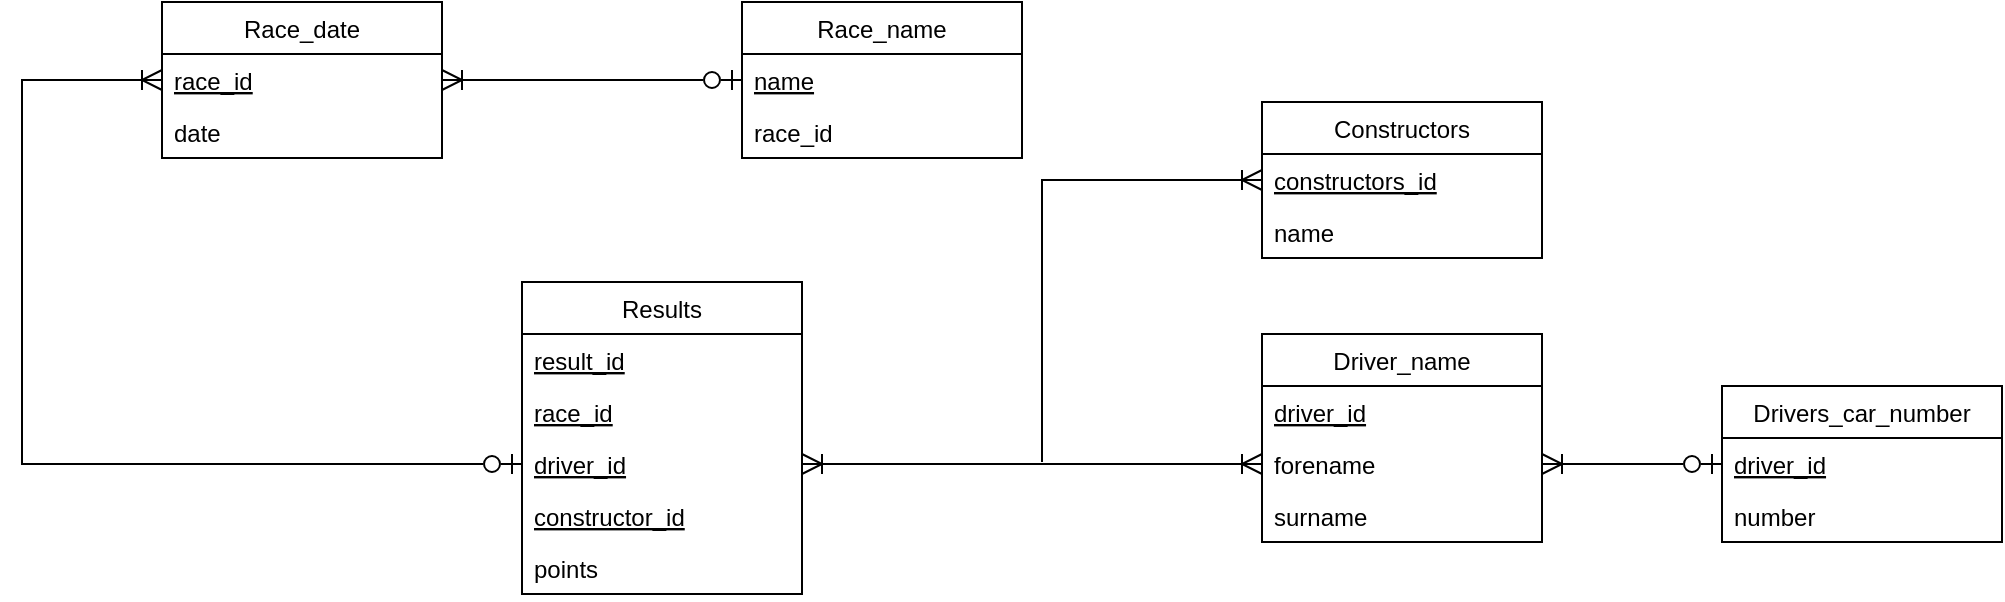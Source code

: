 <mxfile version="15.7.3" type="device"><diagram id="_eaC49zcLxExNcz4mLtN" name="Page-1"><mxGraphModel dx="1038" dy="579" grid="1" gridSize="10" guides="1" tooltips="1" connect="1" arrows="1" fold="1" page="1" pageScale="1" pageWidth="827" pageHeight="1169" math="0" shadow="0"><root><mxCell id="0"/><mxCell id="1" parent="0"/><mxCell id="nhxfYdhnIwEq3EwMMDsa-1" value="Driver_name" style="swimlane;fontStyle=0;childLayout=stackLayout;horizontal=1;startSize=26;fillColor=none;horizontalStack=0;resizeParent=1;resizeParentMax=0;resizeLast=0;collapsible=1;marginBottom=0;" vertex="1" parent="1"><mxGeometry x="980" y="186" width="140" height="104" as="geometry"/></mxCell><mxCell id="nhxfYdhnIwEq3EwMMDsa-2" value="driver_id" style="text;strokeColor=none;fillColor=none;align=left;verticalAlign=top;spacingLeft=4;spacingRight=4;overflow=hidden;rotatable=0;points=[[0,0.5],[1,0.5]];portConstraint=eastwest;fontStyle=4" vertex="1" parent="nhxfYdhnIwEq3EwMMDsa-1"><mxGeometry y="26" width="140" height="26" as="geometry"/></mxCell><mxCell id="nhxfYdhnIwEq3EwMMDsa-3" value="forename " style="text;strokeColor=none;fillColor=none;align=left;verticalAlign=top;spacingLeft=4;spacingRight=4;overflow=hidden;rotatable=0;points=[[0,0.5],[1,0.5]];portConstraint=eastwest;" vertex="1" parent="nhxfYdhnIwEq3EwMMDsa-1"><mxGeometry y="52" width="140" height="26" as="geometry"/></mxCell><mxCell id="nhxfYdhnIwEq3EwMMDsa-4" value="surname&#10;" style="text;strokeColor=none;fillColor=none;align=left;verticalAlign=top;spacingLeft=4;spacingRight=4;overflow=hidden;rotatable=0;points=[[0,0.5],[1,0.5]];portConstraint=eastwest;" vertex="1" parent="nhxfYdhnIwEq3EwMMDsa-1"><mxGeometry y="78" width="140" height="26" as="geometry"/></mxCell><mxCell id="nhxfYdhnIwEq3EwMMDsa-5" value="Results" style="swimlane;fontStyle=0;childLayout=stackLayout;horizontal=1;startSize=26;fillColor=none;horizontalStack=0;resizeParent=1;resizeParentMax=0;resizeLast=0;collapsible=1;marginBottom=0;" vertex="1" parent="1"><mxGeometry x="610" y="160" width="140" height="156" as="geometry"/></mxCell><mxCell id="nhxfYdhnIwEq3EwMMDsa-7" value="result_id" style="text;strokeColor=none;fillColor=none;align=left;verticalAlign=top;spacingLeft=4;spacingRight=4;overflow=hidden;rotatable=0;points=[[0,0.5],[1,0.5]];portConstraint=eastwest;fontStyle=4" vertex="1" parent="nhxfYdhnIwEq3EwMMDsa-5"><mxGeometry y="26" width="140" height="26" as="geometry"/></mxCell><mxCell id="nhxfYdhnIwEq3EwMMDsa-8" value="race_id" style="text;strokeColor=none;fillColor=none;align=left;verticalAlign=top;spacingLeft=4;spacingRight=4;overflow=hidden;rotatable=0;points=[[0,0.5],[1,0.5]];portConstraint=eastwest;fontStyle=4" vertex="1" parent="nhxfYdhnIwEq3EwMMDsa-5"><mxGeometry y="52" width="140" height="26" as="geometry"/></mxCell><mxCell id="nhxfYdhnIwEq3EwMMDsa-29" value="driver_id" style="text;strokeColor=none;fillColor=none;align=left;verticalAlign=top;spacingLeft=4;spacingRight=4;overflow=hidden;rotatable=0;points=[[0,0.5],[1,0.5]];portConstraint=eastwest;fontStyle=4" vertex="1" parent="nhxfYdhnIwEq3EwMMDsa-5"><mxGeometry y="78" width="140" height="26" as="geometry"/></mxCell><mxCell id="nhxfYdhnIwEq3EwMMDsa-30" value="constructor_id" style="text;strokeColor=none;fillColor=none;align=left;verticalAlign=top;spacingLeft=4;spacingRight=4;overflow=hidden;rotatable=0;points=[[0,0.5],[1,0.5]];portConstraint=eastwest;fontStyle=4" vertex="1" parent="nhxfYdhnIwEq3EwMMDsa-5"><mxGeometry y="104" width="140" height="26" as="geometry"/></mxCell><mxCell id="nhxfYdhnIwEq3EwMMDsa-31" value="points" style="text;strokeColor=none;fillColor=none;align=left;verticalAlign=top;spacingLeft=4;spacingRight=4;overflow=hidden;rotatable=0;points=[[0,0.5],[1,0.5]];portConstraint=eastwest;fontStyle=0" vertex="1" parent="nhxfYdhnIwEq3EwMMDsa-5"><mxGeometry y="130" width="140" height="26" as="geometry"/></mxCell><mxCell id="nhxfYdhnIwEq3EwMMDsa-9" value="Constructors" style="swimlane;fontStyle=0;childLayout=stackLayout;horizontal=1;startSize=26;fillColor=none;horizontalStack=0;resizeParent=1;resizeParentMax=0;resizeLast=0;collapsible=1;marginBottom=0;" vertex="1" parent="1"><mxGeometry x="980" y="70" width="140" height="78" as="geometry"/></mxCell><mxCell id="nhxfYdhnIwEq3EwMMDsa-10" value="constructors_id" style="text;strokeColor=none;fillColor=none;align=left;verticalAlign=top;spacingLeft=4;spacingRight=4;overflow=hidden;rotatable=0;points=[[0,0.5],[1,0.5]];portConstraint=eastwest;fontStyle=4" vertex="1" parent="nhxfYdhnIwEq3EwMMDsa-9"><mxGeometry y="26" width="140" height="26" as="geometry"/></mxCell><mxCell id="nhxfYdhnIwEq3EwMMDsa-11" value="name" style="text;strokeColor=none;fillColor=none;align=left;verticalAlign=top;spacingLeft=4;spacingRight=4;overflow=hidden;rotatable=0;points=[[0,0.5],[1,0.5]];portConstraint=eastwest;" vertex="1" parent="nhxfYdhnIwEq3EwMMDsa-9"><mxGeometry y="52" width="140" height="26" as="geometry"/></mxCell><mxCell id="nhxfYdhnIwEq3EwMMDsa-13" value="Race_date" style="swimlane;fontStyle=0;childLayout=stackLayout;horizontal=1;startSize=26;fillColor=none;horizontalStack=0;resizeParent=1;resizeParentMax=0;resizeLast=0;collapsible=1;marginBottom=0;" vertex="1" parent="1"><mxGeometry x="430" y="20" width="140" height="78" as="geometry"/></mxCell><mxCell id="nhxfYdhnIwEq3EwMMDsa-14" value="race_id" style="text;strokeColor=none;fillColor=none;align=left;verticalAlign=top;spacingLeft=4;spacingRight=4;overflow=hidden;rotatable=0;points=[[0,0.5],[1,0.5]];portConstraint=eastwest;fontStyle=4" vertex="1" parent="nhxfYdhnIwEq3EwMMDsa-13"><mxGeometry y="26" width="140" height="26" as="geometry"/></mxCell><mxCell id="nhxfYdhnIwEq3EwMMDsa-16" value="date" style="text;strokeColor=none;fillColor=none;align=left;verticalAlign=top;spacingLeft=4;spacingRight=4;overflow=hidden;rotatable=0;points=[[0,0.5],[1,0.5]];portConstraint=eastwest;" vertex="1" parent="nhxfYdhnIwEq3EwMMDsa-13"><mxGeometry y="52" width="140" height="26" as="geometry"/></mxCell><mxCell id="nhxfYdhnIwEq3EwMMDsa-18" value="" style="endArrow=ERoneToMany;endFill=0;endSize=8;html=1;rounded=0;startArrow=ERzeroToOne;startFill=0;exitX=0;exitY=0.5;exitDx=0;exitDy=0;startSize=8;" edge="1" parent="1" source="nhxfYdhnIwEq3EwMMDsa-26"><mxGeometry width="160" relative="1" as="geometry"><mxPoint x="530" y="450" as="sourcePoint"/><mxPoint x="570" y="59" as="targetPoint"/></mxGeometry></mxCell><mxCell id="nhxfYdhnIwEq3EwMMDsa-20" value="Drivers_car_number" style="swimlane;fontStyle=0;childLayout=stackLayout;horizontal=1;startSize=26;fillColor=none;horizontalStack=0;resizeParent=1;resizeParentMax=0;resizeLast=0;collapsible=1;marginBottom=0;" vertex="1" parent="1"><mxGeometry x="1210" y="212" width="140" height="78" as="geometry"/></mxCell><mxCell id="nhxfYdhnIwEq3EwMMDsa-21" value="driver_id" style="text;strokeColor=none;fillColor=none;align=left;verticalAlign=top;spacingLeft=4;spacingRight=4;overflow=hidden;rotatable=0;points=[[0,0.5],[1,0.5]];portConstraint=eastwest;fontStyle=4" vertex="1" parent="nhxfYdhnIwEq3EwMMDsa-20"><mxGeometry y="26" width="140" height="26" as="geometry"/></mxCell><mxCell id="nhxfYdhnIwEq3EwMMDsa-22" value="number" style="text;strokeColor=none;fillColor=none;align=left;verticalAlign=top;spacingLeft=4;spacingRight=4;overflow=hidden;rotatable=0;points=[[0,0.5],[1,0.5]];portConstraint=eastwest;" vertex="1" parent="nhxfYdhnIwEq3EwMMDsa-20"><mxGeometry y="52" width="140" height="26" as="geometry"/></mxCell><mxCell id="nhxfYdhnIwEq3EwMMDsa-25" value="Race_name" style="swimlane;fontStyle=0;childLayout=stackLayout;horizontal=1;startSize=26;fillColor=none;horizontalStack=0;resizeParent=1;resizeParentMax=0;resizeLast=0;collapsible=1;marginBottom=0;" vertex="1" parent="1"><mxGeometry x="720" y="20" width="140" height="78" as="geometry"/></mxCell><mxCell id="nhxfYdhnIwEq3EwMMDsa-26" value="name" style="text;strokeColor=none;fillColor=none;align=left;verticalAlign=top;spacingLeft=4;spacingRight=4;overflow=hidden;rotatable=0;points=[[0,0.5],[1,0.5]];portConstraint=eastwest;fontStyle=4" vertex="1" parent="nhxfYdhnIwEq3EwMMDsa-25"><mxGeometry y="26" width="140" height="26" as="geometry"/></mxCell><mxCell id="nhxfYdhnIwEq3EwMMDsa-27" value="race_id" style="text;strokeColor=none;fillColor=none;align=left;verticalAlign=top;spacingLeft=4;spacingRight=4;overflow=hidden;rotatable=0;points=[[0,0.5],[1,0.5]];portConstraint=eastwest;" vertex="1" parent="nhxfYdhnIwEq3EwMMDsa-25"><mxGeometry y="52" width="140" height="26" as="geometry"/></mxCell><mxCell id="nhxfYdhnIwEq3EwMMDsa-34" value="" style="endArrow=ERoneToMany;endFill=0;endSize=8;html=1;rounded=0;startArrow=ERzeroToOne;startFill=0;exitX=0;exitY=0.5;exitDx=0;exitDy=0;entryX=0;entryY=0.5;entryDx=0;entryDy=0;startSize=8;" edge="1" parent="1" source="nhxfYdhnIwEq3EwMMDsa-29" target="nhxfYdhnIwEq3EwMMDsa-14"><mxGeometry width="160" relative="1" as="geometry"><mxPoint x="414" y="160" as="sourcePoint"/><mxPoint x="534" y="160" as="targetPoint"/><Array as="points"><mxPoint x="360" y="251"/><mxPoint x="360" y="59"/></Array></mxGeometry></mxCell><mxCell id="nhxfYdhnIwEq3EwMMDsa-35" value="" style="endArrow=ERoneToMany;endFill=0;endSize=8;html=1;rounded=0;startArrow=ERoneToMany;startFill=0;exitX=0;exitY=0.5;exitDx=0;exitDy=0;startSize=8;entryX=1;entryY=0.5;entryDx=0;entryDy=0;" edge="1" parent="1" source="nhxfYdhnIwEq3EwMMDsa-3" target="nhxfYdhnIwEq3EwMMDsa-29"><mxGeometry width="160" relative="1" as="geometry"><mxPoint x="730" y="69" as="sourcePoint"/><mxPoint x="580" y="69" as="targetPoint"/></mxGeometry></mxCell><mxCell id="nhxfYdhnIwEq3EwMMDsa-36" value="" style="endArrow=ERoneToMany;endFill=0;endSize=8;html=1;rounded=0;startArrow=ERzeroToOne;startFill=0;exitX=0;exitY=0.5;exitDx=0;exitDy=0;startSize=8;entryX=1;entryY=0.5;entryDx=0;entryDy=0;" edge="1" parent="1" source="nhxfYdhnIwEq3EwMMDsa-21" target="nhxfYdhnIwEq3EwMMDsa-3"><mxGeometry width="160" relative="1" as="geometry"><mxPoint x="730" y="69" as="sourcePoint"/><mxPoint x="580" y="69" as="targetPoint"/></mxGeometry></mxCell><mxCell id="nhxfYdhnIwEq3EwMMDsa-37" value="" style="endArrow=ERoneToMany;endFill=0;endSize=8;html=1;rounded=0;startArrow=none;startFill=0;startSize=8;entryX=0;entryY=0.5;entryDx=0;entryDy=0;" edge="1" parent="1" target="nhxfYdhnIwEq3EwMMDsa-10"><mxGeometry width="160" relative="1" as="geometry"><mxPoint x="870" y="250" as="sourcePoint"/><mxPoint x="580" y="69" as="targetPoint"/><Array as="points"><mxPoint x="870" y="109"/></Array></mxGeometry></mxCell></root></mxGraphModel></diagram></mxfile>
